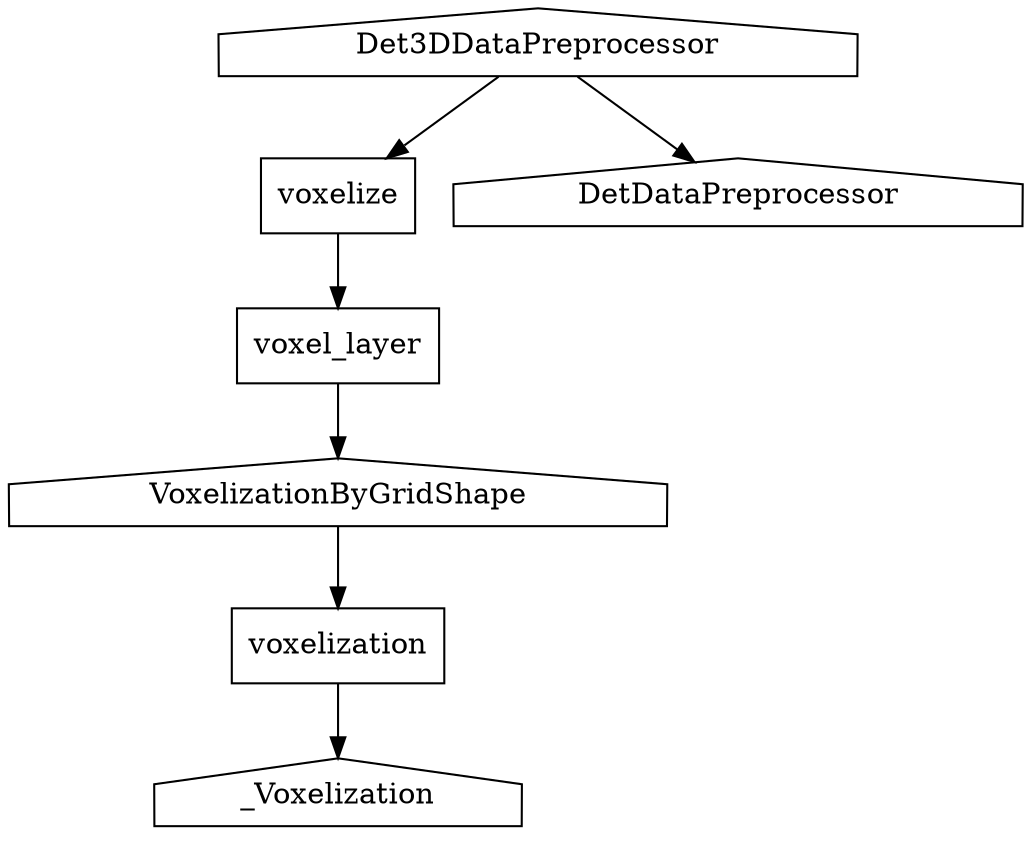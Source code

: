digraph A {
	a[label="voxelize", shape="box"]
	b[label="voxel_layer", shape="box"]
	c[label="VoxelizationByGridShape", shape="house"]
	
	d[label="Det3DDataPreprocessor", shape="house"]
	e[label="DetDataPreprocessor", shape="house"]
	f[label="voxelization", shape="box"]
	h[label="_Voxelization", shape="house"]
	d -> e
	d -> a
	a -> b
	b -> c
	c -> f
	f -> h
	
}
